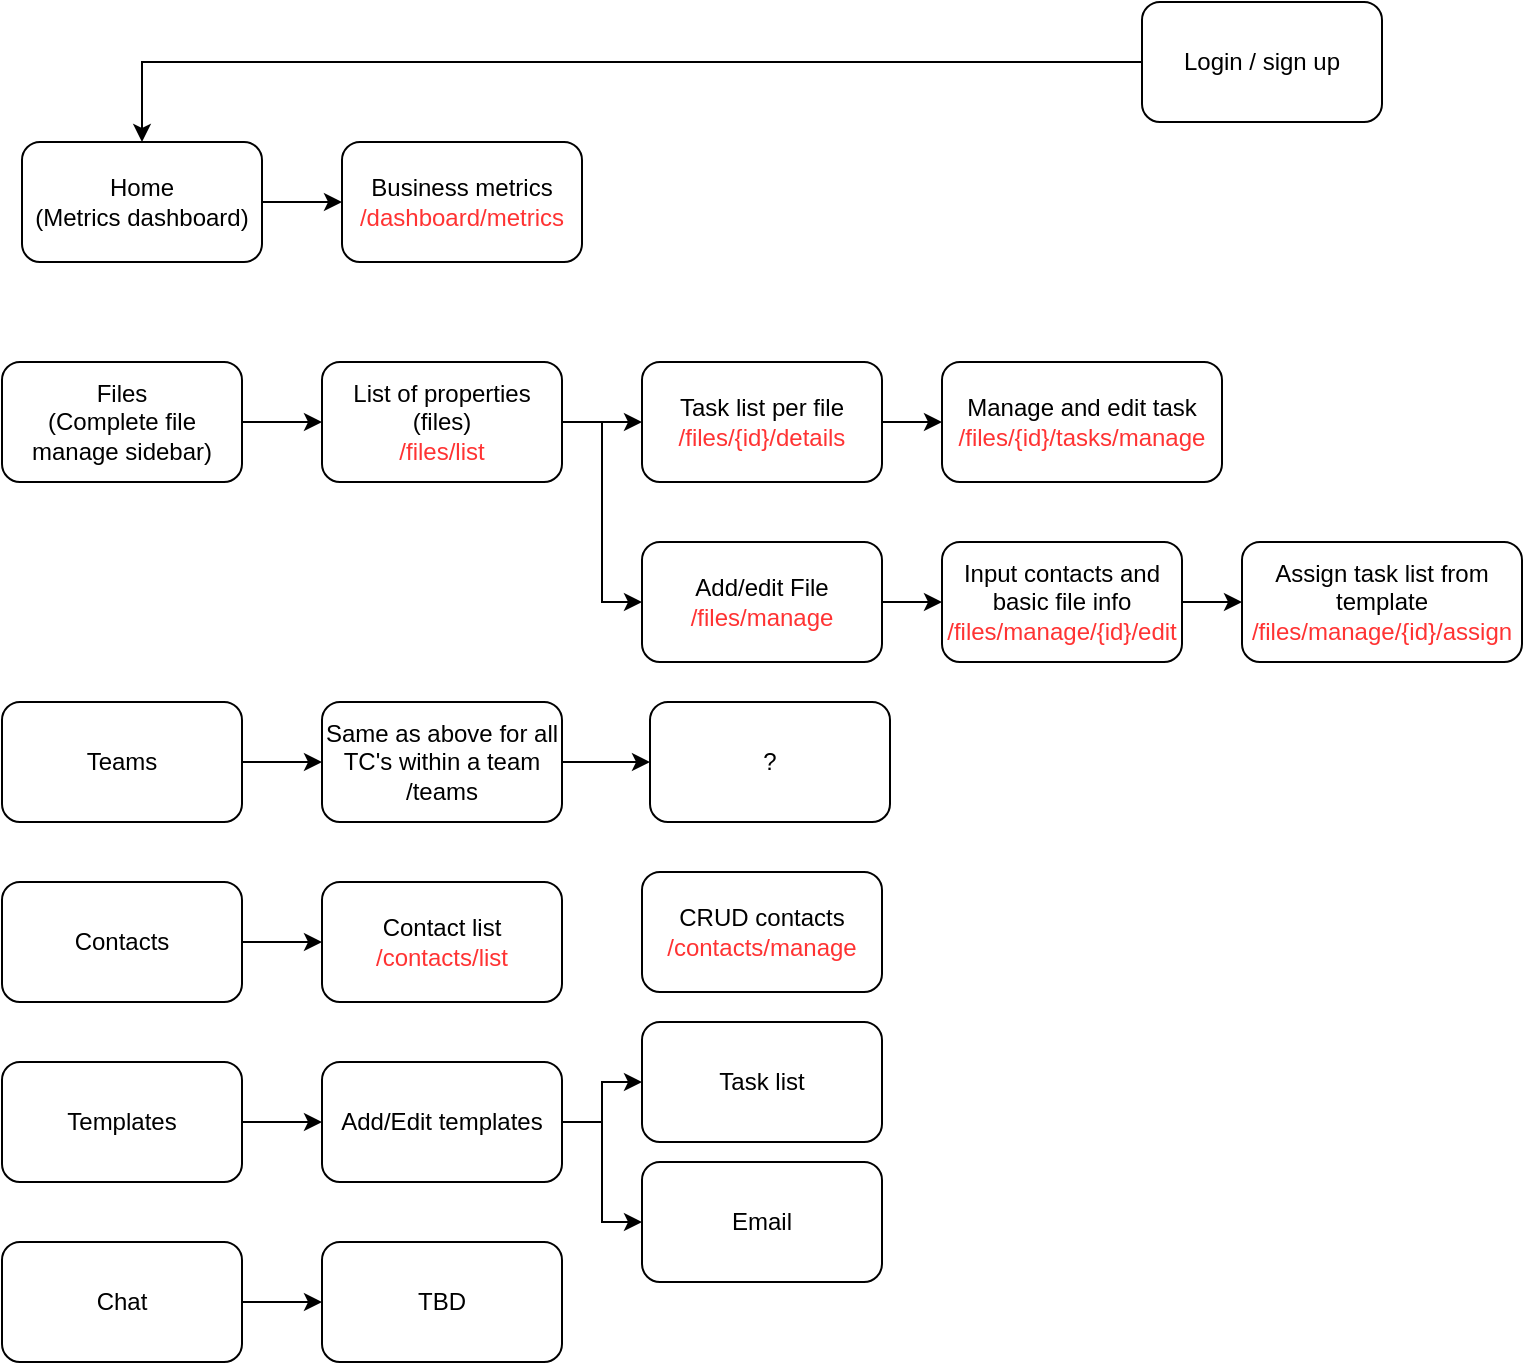 <mxfile version="20.0.4" type="device"><diagram id="C5RBs43oDa-KdzZeNtuy" name="Page-1"><mxGraphModel dx="1426" dy="684" grid="1" gridSize="10" guides="1" tooltips="1" connect="1" arrows="1" fold="1" page="1" pageScale="1" pageWidth="827" pageHeight="1169" math="0" shadow="0"><root><mxCell id="WIyWlLk6GJQsqaUBKTNV-0"/><mxCell id="WIyWlLk6GJQsqaUBKTNV-1" parent="WIyWlLk6GJQsqaUBKTNV-0"/><mxCell id="4eA8BhCjWw1WTFS37K0S-9" style="edgeStyle=orthogonalEdgeStyle;rounded=0;orthogonalLoop=1;jettySize=auto;html=1;" edge="1" parent="WIyWlLk6GJQsqaUBKTNV-1" source="4eA8BhCjWw1WTFS37K0S-0" target="4eA8BhCjWw1WTFS37K0S-8"><mxGeometry relative="1" as="geometry"/></mxCell><mxCell id="4eA8BhCjWw1WTFS37K0S-0" value="Home&lt;br&gt;(Metrics dashboard)" style="rounded=1;whiteSpace=wrap;html=1;" vertex="1" parent="WIyWlLk6GJQsqaUBKTNV-1"><mxGeometry x="40" y="80" width="120" height="60" as="geometry"/></mxCell><mxCell id="4eA8BhCjWw1WTFS37K0S-22" style="edgeStyle=orthogonalEdgeStyle;rounded=0;orthogonalLoop=1;jettySize=auto;html=1;" edge="1" parent="WIyWlLk6GJQsqaUBKTNV-1" source="4eA8BhCjWw1WTFS37K0S-1" target="4eA8BhCjWw1WTFS37K0S-10"><mxGeometry relative="1" as="geometry"/></mxCell><mxCell id="4eA8BhCjWw1WTFS37K0S-1" value="Files&lt;br&gt;(Complete file manage sidebar)" style="rounded=1;whiteSpace=wrap;html=1;" vertex="1" parent="WIyWlLk6GJQsqaUBKTNV-1"><mxGeometry x="30" y="190" width="120" height="60" as="geometry"/></mxCell><mxCell id="4eA8BhCjWw1WTFS37K0S-28" style="edgeStyle=orthogonalEdgeStyle;rounded=0;orthogonalLoop=1;jettySize=auto;html=1;entryX=0;entryY=0.5;entryDx=0;entryDy=0;" edge="1" parent="WIyWlLk6GJQsqaUBKTNV-1" source="4eA8BhCjWw1WTFS37K0S-2" target="4eA8BhCjWw1WTFS37K0S-16"><mxGeometry relative="1" as="geometry"/></mxCell><mxCell id="4eA8BhCjWw1WTFS37K0S-2" value="Teams" style="rounded=1;whiteSpace=wrap;html=1;" vertex="1" parent="WIyWlLk6GJQsqaUBKTNV-1"><mxGeometry x="30" y="360" width="120" height="60" as="geometry"/></mxCell><mxCell id="4eA8BhCjWw1WTFS37K0S-29" style="edgeStyle=orthogonalEdgeStyle;rounded=0;orthogonalLoop=1;jettySize=auto;html=1;entryX=0;entryY=0.5;entryDx=0;entryDy=0;" edge="1" parent="WIyWlLk6GJQsqaUBKTNV-1" source="4eA8BhCjWw1WTFS37K0S-3" target="4eA8BhCjWw1WTFS37K0S-17"><mxGeometry relative="1" as="geometry"/></mxCell><mxCell id="4eA8BhCjWw1WTFS37K0S-3" value="Contacts" style="rounded=1;whiteSpace=wrap;html=1;" vertex="1" parent="WIyWlLk6GJQsqaUBKTNV-1"><mxGeometry x="30" y="450" width="120" height="60" as="geometry"/></mxCell><mxCell id="4eA8BhCjWw1WTFS37K0S-30" style="edgeStyle=orthogonalEdgeStyle;rounded=0;orthogonalLoop=1;jettySize=auto;html=1;" edge="1" parent="WIyWlLk6GJQsqaUBKTNV-1" source="4eA8BhCjWw1WTFS37K0S-4" target="4eA8BhCjWw1WTFS37K0S-18"><mxGeometry relative="1" as="geometry"/></mxCell><mxCell id="4eA8BhCjWw1WTFS37K0S-4" value="Templates" style="rounded=1;whiteSpace=wrap;html=1;" vertex="1" parent="WIyWlLk6GJQsqaUBKTNV-1"><mxGeometry x="30" y="540" width="120" height="60" as="geometry"/></mxCell><mxCell id="4eA8BhCjWw1WTFS37K0S-31" style="edgeStyle=orthogonalEdgeStyle;rounded=0;orthogonalLoop=1;jettySize=auto;html=1;" edge="1" parent="WIyWlLk6GJQsqaUBKTNV-1" source="4eA8BhCjWw1WTFS37K0S-5" target="4eA8BhCjWw1WTFS37K0S-19"><mxGeometry relative="1" as="geometry"/></mxCell><mxCell id="4eA8BhCjWw1WTFS37K0S-5" value="Chat" style="rounded=1;whiteSpace=wrap;html=1;" vertex="1" parent="WIyWlLk6GJQsqaUBKTNV-1"><mxGeometry x="30" y="630" width="120" height="60" as="geometry"/></mxCell><mxCell id="4eA8BhCjWw1WTFS37K0S-7" style="edgeStyle=orthogonalEdgeStyle;rounded=0;orthogonalLoop=1;jettySize=auto;html=1;entryX=0.5;entryY=0;entryDx=0;entryDy=0;" edge="1" parent="WIyWlLk6GJQsqaUBKTNV-1" source="4eA8BhCjWw1WTFS37K0S-6" target="4eA8BhCjWw1WTFS37K0S-0"><mxGeometry relative="1" as="geometry"/></mxCell><mxCell id="4eA8BhCjWw1WTFS37K0S-6" value="Login / sign up" style="rounded=1;whiteSpace=wrap;html=1;" vertex="1" parent="WIyWlLk6GJQsqaUBKTNV-1"><mxGeometry x="600" y="10" width="120" height="60" as="geometry"/></mxCell><mxCell id="4eA8BhCjWw1WTFS37K0S-8" value="Business metrics&lt;br&gt;&lt;font color=&quot;#ff3333&quot;&gt;/dashboard/metrics&lt;/font&gt;" style="rounded=1;whiteSpace=wrap;html=1;" vertex="1" parent="WIyWlLk6GJQsqaUBKTNV-1"><mxGeometry x="200" y="80" width="120" height="60" as="geometry"/></mxCell><mxCell id="4eA8BhCjWw1WTFS37K0S-23" style="edgeStyle=orthogonalEdgeStyle;rounded=0;orthogonalLoop=1;jettySize=auto;html=1;entryX=0;entryY=0.5;entryDx=0;entryDy=0;" edge="1" parent="WIyWlLk6GJQsqaUBKTNV-1" source="4eA8BhCjWw1WTFS37K0S-10" target="4eA8BhCjWw1WTFS37K0S-11"><mxGeometry relative="1" as="geometry"/></mxCell><mxCell id="4eA8BhCjWw1WTFS37K0S-38" style="edgeStyle=orthogonalEdgeStyle;rounded=0;orthogonalLoop=1;jettySize=auto;html=1;entryX=0;entryY=0.5;entryDx=0;entryDy=0;fontColor=#FF3333;" edge="1" parent="WIyWlLk6GJQsqaUBKTNV-1" source="4eA8BhCjWw1WTFS37K0S-10" target="4eA8BhCjWw1WTFS37K0S-13"><mxGeometry relative="1" as="geometry"/></mxCell><mxCell id="4eA8BhCjWw1WTFS37K0S-10" value="List of properties (files)&lt;br&gt;&lt;font color=&quot;#ff3333&quot;&gt;/files/list&lt;/font&gt;" style="rounded=1;whiteSpace=wrap;html=1;" vertex="1" parent="WIyWlLk6GJQsqaUBKTNV-1"><mxGeometry x="190" y="190" width="120" height="60" as="geometry"/></mxCell><mxCell id="4eA8BhCjWw1WTFS37K0S-24" style="edgeStyle=orthogonalEdgeStyle;rounded=0;orthogonalLoop=1;jettySize=auto;html=1;entryX=0;entryY=0.5;entryDx=0;entryDy=0;" edge="1" parent="WIyWlLk6GJQsqaUBKTNV-1" source="4eA8BhCjWw1WTFS37K0S-11" target="4eA8BhCjWw1WTFS37K0S-12"><mxGeometry relative="1" as="geometry"/></mxCell><mxCell id="4eA8BhCjWw1WTFS37K0S-11" value="Task list per file&lt;br&gt;&lt;font color=&quot;#ff3333&quot;&gt;/files/{id}/details&lt;/font&gt;" style="rounded=1;whiteSpace=wrap;html=1;" vertex="1" parent="WIyWlLk6GJQsqaUBKTNV-1"><mxGeometry x="350" y="190" width="120" height="60" as="geometry"/></mxCell><mxCell id="4eA8BhCjWw1WTFS37K0S-12" value="Manage and edit task&lt;br&gt;&lt;font color=&quot;#ff3333&quot;&gt;/files/{id}/tasks/manage&lt;/font&gt;" style="rounded=1;whiteSpace=wrap;html=1;" vertex="1" parent="WIyWlLk6GJQsqaUBKTNV-1"><mxGeometry x="500" y="190" width="140" height="60" as="geometry"/></mxCell><mxCell id="4eA8BhCjWw1WTFS37K0S-25" style="edgeStyle=orthogonalEdgeStyle;rounded=0;orthogonalLoop=1;jettySize=auto;html=1;" edge="1" parent="WIyWlLk6GJQsqaUBKTNV-1" source="4eA8BhCjWw1WTFS37K0S-13" target="4eA8BhCjWw1WTFS37K0S-14"><mxGeometry relative="1" as="geometry"/></mxCell><mxCell id="4eA8BhCjWw1WTFS37K0S-13" value="Add/edit File&lt;br&gt;&lt;font color=&quot;#ff3333&quot;&gt;/files/manage&lt;/font&gt;" style="rounded=1;whiteSpace=wrap;html=1;" vertex="1" parent="WIyWlLk6GJQsqaUBKTNV-1"><mxGeometry x="350" y="280" width="120" height="60" as="geometry"/></mxCell><mxCell id="4eA8BhCjWw1WTFS37K0S-26" style="edgeStyle=orthogonalEdgeStyle;rounded=0;orthogonalLoop=1;jettySize=auto;html=1;entryX=0;entryY=0.5;entryDx=0;entryDy=0;" edge="1" parent="WIyWlLk6GJQsqaUBKTNV-1" source="4eA8BhCjWw1WTFS37K0S-14" target="4eA8BhCjWw1WTFS37K0S-15"><mxGeometry relative="1" as="geometry"/></mxCell><mxCell id="4eA8BhCjWw1WTFS37K0S-14" value="Input contacts and basic file info&lt;br&gt;&lt;font color=&quot;#ff3333&quot;&gt;/files/manage/{id}/edit&lt;/font&gt;" style="rounded=1;whiteSpace=wrap;html=1;" vertex="1" parent="WIyWlLk6GJQsqaUBKTNV-1"><mxGeometry x="500" y="280" width="120" height="60" as="geometry"/></mxCell><mxCell id="4eA8BhCjWw1WTFS37K0S-15" value="Assign task list from template&lt;br&gt;&lt;font color=&quot;#ff3333&quot;&gt;/files/manage/{id}/assign&lt;/font&gt;" style="rounded=1;whiteSpace=wrap;html=1;" vertex="1" parent="WIyWlLk6GJQsqaUBKTNV-1"><mxGeometry x="650" y="280" width="140" height="60" as="geometry"/></mxCell><mxCell id="4eA8BhCjWw1WTFS37K0S-41" style="edgeStyle=orthogonalEdgeStyle;rounded=0;orthogonalLoop=1;jettySize=auto;html=1;entryX=0;entryY=0.5;entryDx=0;entryDy=0;fontColor=#FF3333;" edge="1" parent="WIyWlLk6GJQsqaUBKTNV-1" source="4eA8BhCjWw1WTFS37K0S-16" target="4eA8BhCjWw1WTFS37K0S-40"><mxGeometry relative="1" as="geometry"/></mxCell><mxCell id="4eA8BhCjWw1WTFS37K0S-16" value="Same as above for all TC's within a team&lt;br&gt;/teams" style="rounded=1;whiteSpace=wrap;html=1;" vertex="1" parent="WIyWlLk6GJQsqaUBKTNV-1"><mxGeometry x="190" y="360" width="120" height="60" as="geometry"/></mxCell><mxCell id="4eA8BhCjWw1WTFS37K0S-17" value="Contact list&lt;br&gt;&lt;font color=&quot;#ff3333&quot;&gt;/contacts/list&lt;/font&gt;" style="rounded=1;whiteSpace=wrap;html=1;" vertex="1" parent="WIyWlLk6GJQsqaUBKTNV-1"><mxGeometry x="190" y="450" width="120" height="60" as="geometry"/></mxCell><mxCell id="4eA8BhCjWw1WTFS37K0S-32" style="edgeStyle=orthogonalEdgeStyle;rounded=0;orthogonalLoop=1;jettySize=auto;html=1;entryX=0;entryY=0.5;entryDx=0;entryDy=0;" edge="1" parent="WIyWlLk6GJQsqaUBKTNV-1" source="4eA8BhCjWw1WTFS37K0S-18" target="4eA8BhCjWw1WTFS37K0S-20"><mxGeometry relative="1" as="geometry"/></mxCell><mxCell id="4eA8BhCjWw1WTFS37K0S-33" style="edgeStyle=orthogonalEdgeStyle;rounded=0;orthogonalLoop=1;jettySize=auto;html=1;entryX=0;entryY=0.5;entryDx=0;entryDy=0;" edge="1" parent="WIyWlLk6GJQsqaUBKTNV-1" source="4eA8BhCjWw1WTFS37K0S-18" target="4eA8BhCjWw1WTFS37K0S-21"><mxGeometry relative="1" as="geometry"/></mxCell><mxCell id="4eA8BhCjWw1WTFS37K0S-18" value="Add/Edit templates&lt;br&gt;" style="rounded=1;whiteSpace=wrap;html=1;" vertex="1" parent="WIyWlLk6GJQsqaUBKTNV-1"><mxGeometry x="190" y="540" width="120" height="60" as="geometry"/></mxCell><mxCell id="4eA8BhCjWw1WTFS37K0S-19" value="TBD" style="rounded=1;whiteSpace=wrap;html=1;" vertex="1" parent="WIyWlLk6GJQsqaUBKTNV-1"><mxGeometry x="190" y="630" width="120" height="60" as="geometry"/></mxCell><mxCell id="4eA8BhCjWw1WTFS37K0S-20" value="Task list" style="rounded=1;whiteSpace=wrap;html=1;" vertex="1" parent="WIyWlLk6GJQsqaUBKTNV-1"><mxGeometry x="350" y="520" width="120" height="60" as="geometry"/></mxCell><mxCell id="4eA8BhCjWw1WTFS37K0S-21" value="Email" style="rounded=1;whiteSpace=wrap;html=1;" vertex="1" parent="WIyWlLk6GJQsqaUBKTNV-1"><mxGeometry x="350" y="590" width="120" height="60" as="geometry"/></mxCell><mxCell id="4eA8BhCjWw1WTFS37K0S-40" value="?" style="rounded=1;whiteSpace=wrap;html=1;" vertex="1" parent="WIyWlLk6GJQsqaUBKTNV-1"><mxGeometry x="354" y="360" width="120" height="60" as="geometry"/></mxCell><mxCell id="4eA8BhCjWw1WTFS37K0S-43" value="CRUD contacts&lt;br&gt;&lt;font color=&quot;#ff3333&quot;&gt;/contacts/manage&lt;/font&gt;" style="rounded=1;whiteSpace=wrap;html=1;" vertex="1" parent="WIyWlLk6GJQsqaUBKTNV-1"><mxGeometry x="350" y="445" width="120" height="60" as="geometry"/></mxCell></root></mxGraphModel></diagram></mxfile>